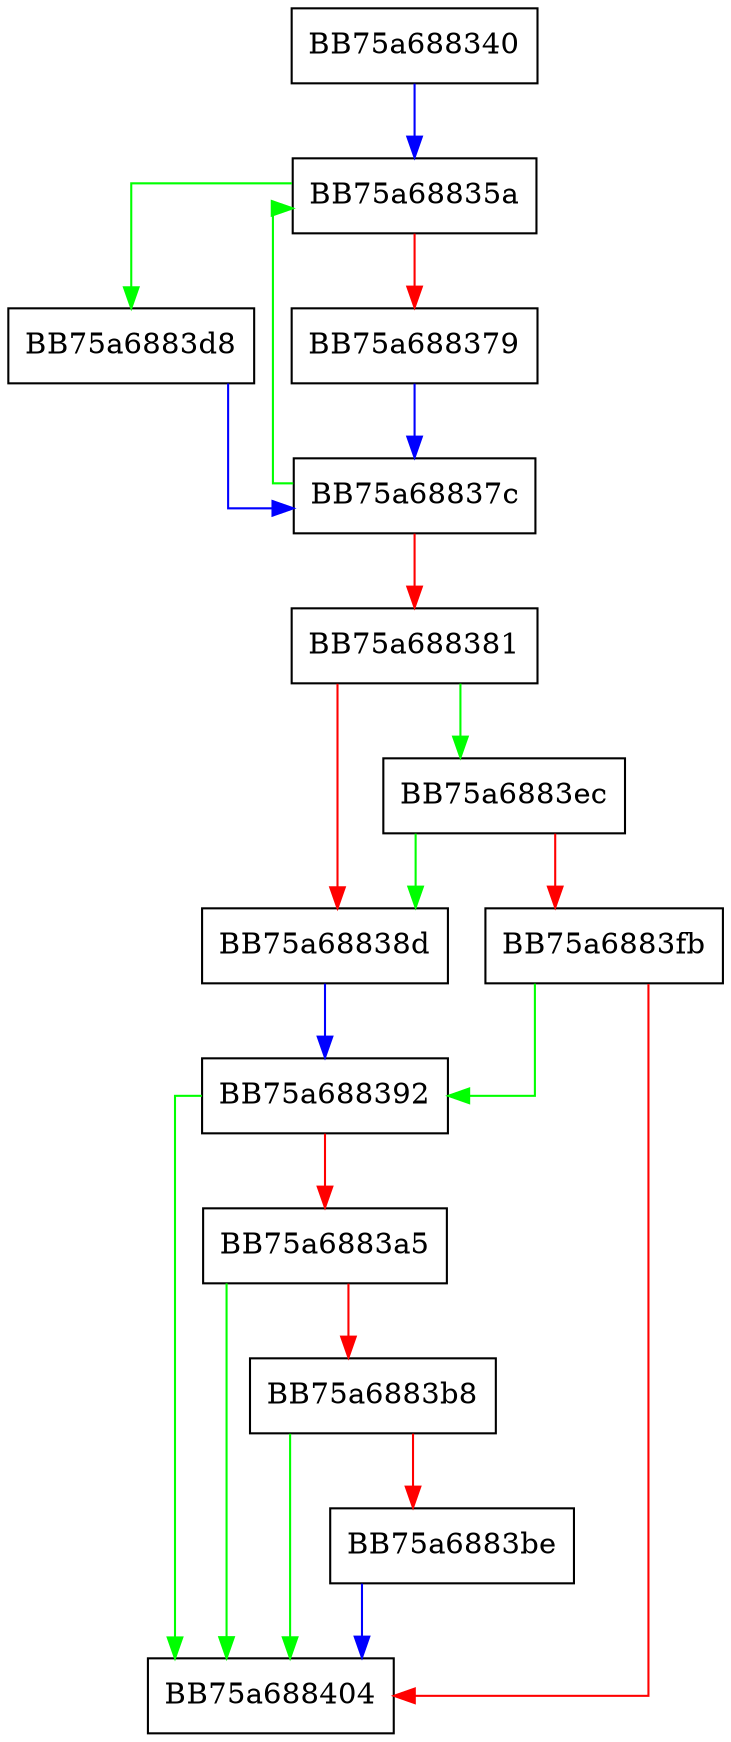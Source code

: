 digraph GetAttributePriority {
  node [shape="box"];
  graph [splines=ortho];
  BB75a688340 -> BB75a68835a [color="blue"];
  BB75a68835a -> BB75a6883d8 [color="green"];
  BB75a68835a -> BB75a688379 [color="red"];
  BB75a688379 -> BB75a68837c [color="blue"];
  BB75a68837c -> BB75a68835a [color="green"];
  BB75a68837c -> BB75a688381 [color="red"];
  BB75a688381 -> BB75a6883ec [color="green"];
  BB75a688381 -> BB75a68838d [color="red"];
  BB75a68838d -> BB75a688392 [color="blue"];
  BB75a688392 -> BB75a688404 [color="green"];
  BB75a688392 -> BB75a6883a5 [color="red"];
  BB75a6883a5 -> BB75a688404 [color="green"];
  BB75a6883a5 -> BB75a6883b8 [color="red"];
  BB75a6883b8 -> BB75a688404 [color="green"];
  BB75a6883b8 -> BB75a6883be [color="red"];
  BB75a6883be -> BB75a688404 [color="blue"];
  BB75a6883d8 -> BB75a68837c [color="blue"];
  BB75a6883ec -> BB75a68838d [color="green"];
  BB75a6883ec -> BB75a6883fb [color="red"];
  BB75a6883fb -> BB75a688392 [color="green"];
  BB75a6883fb -> BB75a688404 [color="red"];
}